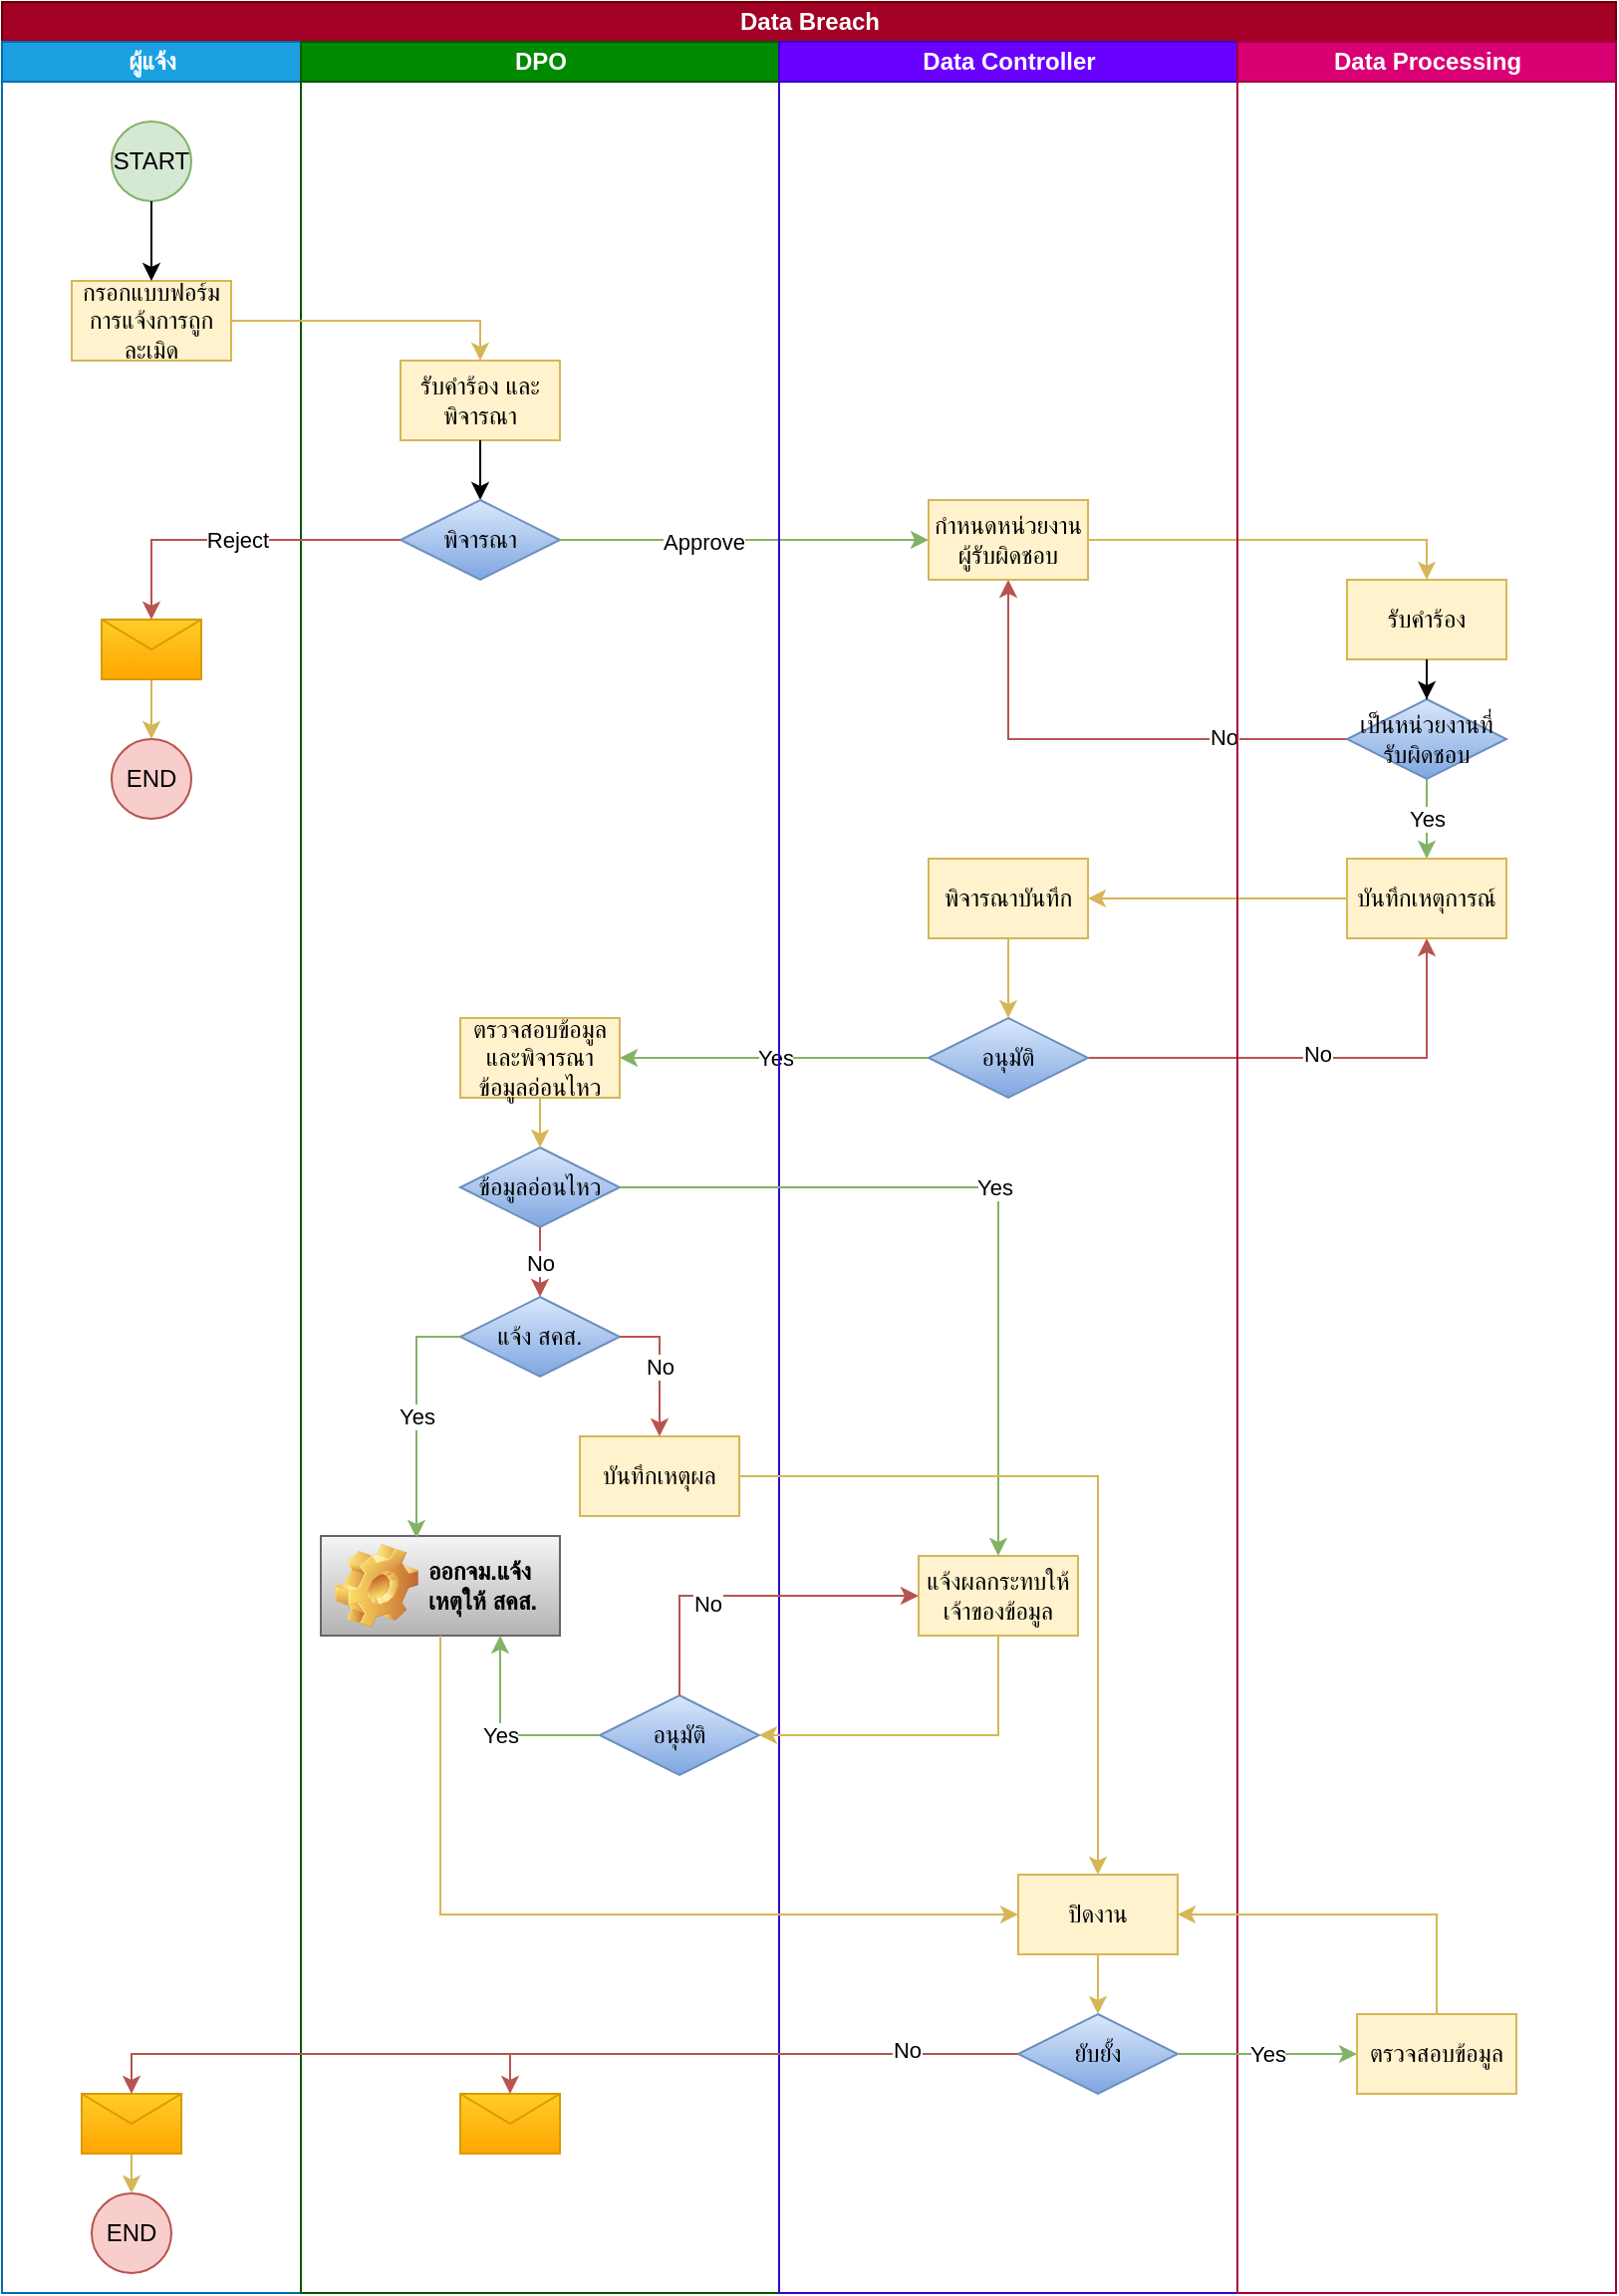 <mxfile version="21.0.6" type="github">
  <diagram name="Page-1" id="PDgh5A9OTUAicHQzBRFY">
    <mxGraphModel dx="1114" dy="584" grid="1" gridSize="10" guides="1" tooltips="1" connect="1" arrows="1" fold="1" page="1" pageScale="1" pageWidth="827" pageHeight="1169" math="0" shadow="0">
      <root>
        <mxCell id="0" />
        <mxCell id="1" parent="0" />
        <mxCell id="7XObOdcH8YXmiFsAvzGK-42" value="END" style="ellipse;whiteSpace=wrap;html=1;aspect=fixed;fillColor=#f8cecc;strokeColor=#b85450;" vertex="1" parent="1">
          <mxGeometry x="55" y="1110" width="40" height="40" as="geometry" />
        </mxCell>
        <mxCell id="7XObOdcH8YXmiFsAvzGK-70" style="edgeStyle=orthogonalEdgeStyle;rounded=0;orthogonalLoop=1;jettySize=auto;html=1;exitX=0.5;exitY=1;exitDx=0;exitDy=0;entryX=0.5;entryY=0;entryDx=0;entryDy=0;fillColor=#fff2cc;gradientColor=#ffd966;strokeColor=#d6b656;" edge="1" parent="1" source="7XObOdcH8YXmiFsAvzGK-63" target="7XObOdcH8YXmiFsAvzGK-42">
          <mxGeometry relative="1" as="geometry" />
        </mxCell>
        <mxCell id="7XObOdcH8YXmiFsAvzGK-71" value="Data Breach" style="swimlane;childLayout=stackLayout;resizeParent=1;resizeParentMax=0;startSize=20;html=1;fillColor=#a20025;fontColor=#ffffff;strokeColor=#6F0000;" vertex="1" parent="1">
          <mxGeometry x="10" y="10" width="810" height="1150" as="geometry" />
        </mxCell>
        <mxCell id="7XObOdcH8YXmiFsAvzGK-72" value="ผู้แจ้ง" style="swimlane;startSize=20;html=1;fillColor=#1ba1e2;strokeColor=#006EAF;fontColor=#ffffff;" vertex="1" parent="7XObOdcH8YXmiFsAvzGK-71">
          <mxGeometry y="20" width="150" height="1130" as="geometry" />
        </mxCell>
        <mxCell id="7XObOdcH8YXmiFsAvzGK-1" value="START" style="ellipse;whiteSpace=wrap;html=1;aspect=fixed;fillColor=#d5e8d4;strokeColor=#82b366;" vertex="1" parent="7XObOdcH8YXmiFsAvzGK-72">
          <mxGeometry x="55" y="40" width="40" height="40" as="geometry" />
        </mxCell>
        <mxCell id="7XObOdcH8YXmiFsAvzGK-2" value="กรอกแบบฟอร์มการแจ้งการถูกละเมิด" style="rounded=0;whiteSpace=wrap;html=1;fillColor=#fff2cc;strokeColor=#d6b656;" vertex="1" parent="7XObOdcH8YXmiFsAvzGK-72">
          <mxGeometry x="35" y="120" width="80" height="40" as="geometry" />
        </mxCell>
        <mxCell id="BdaOj8svtUJIjV7XR6Y5-9" value="END" style="ellipse;whiteSpace=wrap;html=1;aspect=fixed;fillColor=#f8cecc;strokeColor=#b85450;" vertex="1" parent="7XObOdcH8YXmiFsAvzGK-72">
          <mxGeometry x="55" y="350" width="40" height="40" as="geometry" />
        </mxCell>
        <mxCell id="7XObOdcH8YXmiFsAvzGK-18" value="" style="edgeStyle=orthogonalEdgeStyle;rounded=0;orthogonalLoop=1;jettySize=auto;html=1;" edge="1" parent="7XObOdcH8YXmiFsAvzGK-72" source="7XObOdcH8YXmiFsAvzGK-1" target="7XObOdcH8YXmiFsAvzGK-2">
          <mxGeometry relative="1" as="geometry" />
        </mxCell>
        <mxCell id="7XObOdcH8YXmiFsAvzGK-22" value="" style="edgeStyle=orthogonalEdgeStyle;rounded=0;orthogonalLoop=1;jettySize=auto;html=1;exitX=0.5;exitY=1;exitDx=0;exitDy=0;fillColor=#fff2cc;gradientColor=#ffd966;strokeColor=#d6b656;" edge="1" parent="7XObOdcH8YXmiFsAvzGK-72" source="WsV3j_CdgapdO6vlQPJ0-3" target="BdaOj8svtUJIjV7XR6Y5-9">
          <mxGeometry relative="1" as="geometry">
            <mxPoint x="75" y="320" as="sourcePoint" />
          </mxGeometry>
        </mxCell>
        <mxCell id="7XObOdcH8YXmiFsAvzGK-63" value="" style="shape=message;html=1;html=1;outlineConnect=0;labelPosition=center;verticalLabelPosition=bottom;align=center;verticalAlign=top;fillColor=#ffcd28;gradientColor=#ffa500;strokeColor=#d79b00;" vertex="1" parent="7XObOdcH8YXmiFsAvzGK-72">
          <mxGeometry x="40" y="1030" width="50" height="30" as="geometry" />
        </mxCell>
        <mxCell id="WsV3j_CdgapdO6vlQPJ0-3" value="" style="shape=message;html=1;html=1;outlineConnect=0;labelPosition=center;verticalLabelPosition=bottom;align=center;verticalAlign=top;fillColor=#ffcd28;gradientColor=#ffa500;strokeColor=#d79b00;" vertex="1" parent="7XObOdcH8YXmiFsAvzGK-72">
          <mxGeometry x="50" y="290" width="50" height="30" as="geometry" />
        </mxCell>
        <mxCell id="7XObOdcH8YXmiFsAvzGK-73" value="DPO" style="swimlane;startSize=20;html=1;direction=east;fillColor=#008a00;strokeColor=#005700;fontColor=#ffffff;" vertex="1" parent="7XObOdcH8YXmiFsAvzGK-71">
          <mxGeometry x="150" y="20" width="240" height="1130" as="geometry" />
        </mxCell>
        <mxCell id="7XObOdcH8YXmiFsAvzGK-9" value="รับคำร้อง และพิจารณา" style="rounded=0;whiteSpace=wrap;html=1;fillColor=#fff2cc;strokeColor=#d6b656;" vertex="1" parent="7XObOdcH8YXmiFsAvzGK-73">
          <mxGeometry x="50" y="160" width="80" height="40" as="geometry" />
        </mxCell>
        <mxCell id="7XObOdcH8YXmiFsAvzGK-20" value="" style="edgeStyle=orthogonalEdgeStyle;rounded=0;orthogonalLoop=1;jettySize=auto;html=1;" edge="1" parent="7XObOdcH8YXmiFsAvzGK-73" source="7XObOdcH8YXmiFsAvzGK-9" target="BdaOj8svtUJIjV7XR6Y5-7">
          <mxGeometry relative="1" as="geometry" />
        </mxCell>
        <mxCell id="BdaOj8svtUJIjV7XR6Y5-7" value="พิจารณา" style="rhombus;whiteSpace=wrap;html=1;fillColor=#dae8fc;gradientColor=#7ea6e0;strokeColor=#6c8ebf;" vertex="1" parent="7XObOdcH8YXmiFsAvzGK-73">
          <mxGeometry x="50" y="230" width="80" height="40" as="geometry" />
        </mxCell>
        <mxCell id="7XObOdcH8YXmiFsAvzGK-14" value="ตรวจสอบข้อมูล และพิจารณาข้อมูลอ่อนไหว" style="rounded=0;whiteSpace=wrap;html=1;fillColor=#fff2cc;strokeColor=#d6b656;" vertex="1" parent="7XObOdcH8YXmiFsAvzGK-73">
          <mxGeometry x="80" y="490" width="80" height="40" as="geometry" />
        </mxCell>
        <mxCell id="BdaOj8svtUJIjV7XR6Y5-17" value="ข้อมูลอ่อนไหว" style="rhombus;whiteSpace=wrap;html=1;fillColor=#dae8fc;gradientColor=#7ea6e0;strokeColor=#6c8ebf;" vertex="1" parent="7XObOdcH8YXmiFsAvzGK-73">
          <mxGeometry x="80" y="555" width="80" height="40" as="geometry" />
        </mxCell>
        <mxCell id="7XObOdcH8YXmiFsAvzGK-32" style="edgeStyle=orthogonalEdgeStyle;rounded=0;orthogonalLoop=1;jettySize=auto;html=1;exitX=0.5;exitY=1;exitDx=0;exitDy=0;entryX=0.5;entryY=0;entryDx=0;entryDy=0;fillColor=#fff2cc;strokeColor=#d6b656;" edge="1" parent="7XObOdcH8YXmiFsAvzGK-73" source="7XObOdcH8YXmiFsAvzGK-14" target="BdaOj8svtUJIjV7XR6Y5-17">
          <mxGeometry relative="1" as="geometry" />
        </mxCell>
        <mxCell id="BdaOj8svtUJIjV7XR6Y5-19" value="แจ้ง สคส." style="rhombus;whiteSpace=wrap;html=1;fillColor=#dae8fc;gradientColor=#7ea6e0;strokeColor=#6c8ebf;" vertex="1" parent="7XObOdcH8YXmiFsAvzGK-73">
          <mxGeometry x="80" y="630" width="80" height="40" as="geometry" />
        </mxCell>
        <mxCell id="7XObOdcH8YXmiFsAvzGK-39" value="บันทึกเหตุผล" style="rounded=0;whiteSpace=wrap;html=1;fillColor=#fff2cc;strokeColor=#d6b656;" vertex="1" parent="7XObOdcH8YXmiFsAvzGK-73">
          <mxGeometry x="140" y="700" width="80" height="40" as="geometry" />
        </mxCell>
        <mxCell id="7XObOdcH8YXmiFsAvzGK-43" value="No" style="edgeStyle=orthogonalEdgeStyle;rounded=0;orthogonalLoop=1;jettySize=auto;html=1;exitX=1;exitY=0.5;exitDx=0;exitDy=0;entryX=0.5;entryY=0;entryDx=0;entryDy=0;fillColor=#f8cecc;gradientColor=#ea6b66;strokeColor=#b85450;" edge="1" parent="7XObOdcH8YXmiFsAvzGK-73" source="BdaOj8svtUJIjV7XR6Y5-19" target="7XObOdcH8YXmiFsAvzGK-39">
          <mxGeometry relative="1" as="geometry" />
        </mxCell>
        <mxCell id="7XObOdcH8YXmiFsAvzGK-45" value="ออกจม.แจ้งเหตุให้ สคส." style="label;whiteSpace=wrap;html=1;image=img/clipart/Gear_128x128.png;arcSize=0;fillColor=#f5f5f5;gradientColor=#b3b3b3;strokeColor=#666666;" vertex="1" parent="7XObOdcH8YXmiFsAvzGK-73">
          <mxGeometry x="10" y="750" width="120" height="50" as="geometry" />
        </mxCell>
        <mxCell id="7XObOdcH8YXmiFsAvzGK-53" value="Yes" style="edgeStyle=orthogonalEdgeStyle;rounded=0;orthogonalLoop=1;jettySize=auto;html=1;exitX=0;exitY=0.5;exitDx=0;exitDy=0;entryX=0.4;entryY=0.02;entryDx=0;entryDy=0;entryPerimeter=0;fillColor=#d5e8d4;gradientColor=#97d077;strokeColor=#82b366;" edge="1" parent="7XObOdcH8YXmiFsAvzGK-73" source="BdaOj8svtUJIjV7XR6Y5-19" target="7XObOdcH8YXmiFsAvzGK-45">
          <mxGeometry relative="1" as="geometry">
            <mxPoint x="-70" y="780" as="targetPoint" />
          </mxGeometry>
        </mxCell>
        <mxCell id="7XObOdcH8YXmiFsAvzGK-33" value="No" style="edgeStyle=orthogonalEdgeStyle;rounded=0;orthogonalLoop=1;jettySize=auto;html=1;entryX=0.5;entryY=0;entryDx=0;entryDy=0;exitX=0.5;exitY=1;exitDx=0;exitDy=0;fillColor=#f8cecc;gradientColor=#ea6b66;strokeColor=#b85450;" edge="1" parent="7XObOdcH8YXmiFsAvzGK-73" source="BdaOj8svtUJIjV7XR6Y5-17" target="BdaOj8svtUJIjV7XR6Y5-19">
          <mxGeometry relative="1" as="geometry">
            <mxPoint x="130" y="590" as="sourcePoint" />
          </mxGeometry>
        </mxCell>
        <mxCell id="7XObOdcH8YXmiFsAvzGK-54" value="อนุมัติ" style="rhombus;whiteSpace=wrap;html=1;fillColor=#dae8fc;gradientColor=#7ea6e0;strokeColor=#6c8ebf;" vertex="1" parent="7XObOdcH8YXmiFsAvzGK-73">
          <mxGeometry x="150" y="830" width="80" height="40" as="geometry" />
        </mxCell>
        <mxCell id="7XObOdcH8YXmiFsAvzGK-58" value="Yes" style="edgeStyle=orthogonalEdgeStyle;rounded=0;orthogonalLoop=1;jettySize=auto;html=1;exitX=0;exitY=0.5;exitDx=0;exitDy=0;entryX=0.75;entryY=1;entryDx=0;entryDy=0;fillColor=#d5e8d4;gradientColor=#97d077;strokeColor=#82b366;" edge="1" parent="7XObOdcH8YXmiFsAvzGK-73" source="7XObOdcH8YXmiFsAvzGK-54" target="7XObOdcH8YXmiFsAvzGK-45">
          <mxGeometry relative="1" as="geometry" />
        </mxCell>
        <mxCell id="7XObOdcH8YXmiFsAvzGK-64" value="" style="shape=message;html=1;html=1;outlineConnect=0;labelPosition=center;verticalLabelPosition=bottom;align=center;verticalAlign=top;fillColor=#ffcd28;gradientColor=#ffa500;strokeColor=#d79b00;" vertex="1" parent="7XObOdcH8YXmiFsAvzGK-73">
          <mxGeometry x="80" y="1030" width="50" height="30" as="geometry" />
        </mxCell>
        <mxCell id="7XObOdcH8YXmiFsAvzGK-21" value="Reject" style="edgeStyle=orthogonalEdgeStyle;rounded=0;orthogonalLoop=1;jettySize=auto;html=1;exitX=0;exitY=0.5;exitDx=0;exitDy=0;entryX=0.5;entryY=0;entryDx=0;entryDy=0;fillColor=#f8cecc;strokeColor=#b85450;gradientColor=#ea6b66;" edge="1" parent="7XObOdcH8YXmiFsAvzGK-71" source="BdaOj8svtUJIjV7XR6Y5-7" target="WsV3j_CdgapdO6vlQPJ0-3">
          <mxGeometry relative="1" as="geometry">
            <mxPoint x="40" y="250" as="targetPoint" />
            <Array as="points">
              <mxPoint x="75" y="270" />
            </Array>
          </mxGeometry>
        </mxCell>
        <mxCell id="7XObOdcH8YXmiFsAvzGK-23" style="edgeStyle=orthogonalEdgeStyle;rounded=0;orthogonalLoop=1;jettySize=auto;html=1;exitX=1;exitY=0.5;exitDx=0;exitDy=0;entryX=1;entryY=0.5;entryDx=0;entryDy=0;fillColor=#d5e8d4;strokeColor=#82b366;gradientColor=#97d077;" edge="1" parent="7XObOdcH8YXmiFsAvzGK-71" source="BdaOj8svtUJIjV7XR6Y5-7" target="7XObOdcH8YXmiFsAvzGK-11">
          <mxGeometry relative="1" as="geometry" />
        </mxCell>
        <mxCell id="7XObOdcH8YXmiFsAvzGK-48" value="Approve" style="edgeLabel;html=1;align=center;verticalAlign=middle;resizable=0;points=[];" vertex="1" connectable="0" parent="7XObOdcH8YXmiFsAvzGK-23">
          <mxGeometry x="-0.22" y="-1" relative="1" as="geometry">
            <mxPoint as="offset" />
          </mxGeometry>
        </mxCell>
        <mxCell id="7XObOdcH8YXmiFsAvzGK-24" style="edgeStyle=orthogonalEdgeStyle;rounded=0;orthogonalLoop=1;jettySize=auto;html=1;exitX=0;exitY=0.5;exitDx=0;exitDy=0;entryX=0.5;entryY=0;entryDx=0;entryDy=0;fillColor=#fff2cc;strokeColor=#d6b656;" edge="1" parent="7XObOdcH8YXmiFsAvzGK-71" source="7XObOdcH8YXmiFsAvzGK-11" target="7XObOdcH8YXmiFsAvzGK-12">
          <mxGeometry relative="1" as="geometry" />
        </mxCell>
        <mxCell id="7XObOdcH8YXmiFsAvzGK-27" style="edgeStyle=orthogonalEdgeStyle;rounded=0;orthogonalLoop=1;jettySize=auto;html=1;exitX=0;exitY=0.5;exitDx=0;exitDy=0;entryX=0.5;entryY=0;entryDx=0;entryDy=0;fillColor=#f8cecc;strokeColor=#b85450;gradientColor=#ea6b66;" edge="1" parent="7XObOdcH8YXmiFsAvzGK-71" source="BdaOj8svtUJIjV7XR6Y5-12" target="7XObOdcH8YXmiFsAvzGK-11">
          <mxGeometry relative="1" as="geometry" />
        </mxCell>
        <mxCell id="7XObOdcH8YXmiFsAvzGK-49" value="No" style="edgeLabel;html=1;align=center;verticalAlign=middle;resizable=0;points=[];" vertex="1" connectable="0" parent="7XObOdcH8YXmiFsAvzGK-27">
          <mxGeometry x="-0.506" y="-1" relative="1" as="geometry">
            <mxPoint as="offset" />
          </mxGeometry>
        </mxCell>
        <mxCell id="7XObOdcH8YXmiFsAvzGK-30" style="edgeStyle=orthogonalEdgeStyle;rounded=0;orthogonalLoop=1;jettySize=auto;html=1;exitX=0;exitY=0.5;exitDx=0;exitDy=0;entryX=1;entryY=0.5;entryDx=0;entryDy=0;fillColor=#fff2cc;strokeColor=#d6b656;" edge="1" parent="7XObOdcH8YXmiFsAvzGK-71" source="7XObOdcH8YXmiFsAvzGK-15" target="7XObOdcH8YXmiFsAvzGK-13">
          <mxGeometry relative="1" as="geometry" />
        </mxCell>
        <mxCell id="7XObOdcH8YXmiFsAvzGK-35" style="edgeStyle=orthogonalEdgeStyle;rounded=0;orthogonalLoop=1;jettySize=auto;html=1;exitX=1;exitY=0.5;exitDx=0;exitDy=0;entryX=0.5;entryY=1;entryDx=0;entryDy=0;fillColor=#f8cecc;gradientColor=#ea6b66;strokeColor=#b85450;" edge="1" parent="7XObOdcH8YXmiFsAvzGK-71" source="BdaOj8svtUJIjV7XR6Y5-14" target="7XObOdcH8YXmiFsAvzGK-15">
          <mxGeometry relative="1" as="geometry" />
        </mxCell>
        <mxCell id="7XObOdcH8YXmiFsAvzGK-50" value="No" style="edgeLabel;html=1;align=center;verticalAlign=middle;resizable=0;points=[];" vertex="1" connectable="0" parent="7XObOdcH8YXmiFsAvzGK-35">
          <mxGeometry x="-0.006" y="2" relative="1" as="geometry">
            <mxPoint as="offset" />
          </mxGeometry>
        </mxCell>
        <mxCell id="7XObOdcH8YXmiFsAvzGK-31" value="Yes" style="edgeStyle=orthogonalEdgeStyle;rounded=0;orthogonalLoop=1;jettySize=auto;html=1;exitX=0;exitY=0.5;exitDx=0;exitDy=0;entryX=1;entryY=0.5;entryDx=0;entryDy=0;fillColor=#d5e8d4;gradientColor=#97d077;strokeColor=#82b366;" edge="1" parent="7XObOdcH8YXmiFsAvzGK-71" source="BdaOj8svtUJIjV7XR6Y5-14" target="7XObOdcH8YXmiFsAvzGK-14">
          <mxGeometry relative="1" as="geometry" />
        </mxCell>
        <mxCell id="7XObOdcH8YXmiFsAvzGK-19" style="edgeStyle=orthogonalEdgeStyle;rounded=0;orthogonalLoop=1;jettySize=auto;html=1;exitX=1;exitY=0.5;exitDx=0;exitDy=0;entryX=0.5;entryY=0;entryDx=0;entryDy=0;fillColor=#fff2cc;strokeColor=#d6b656;" edge="1" parent="7XObOdcH8YXmiFsAvzGK-71" source="7XObOdcH8YXmiFsAvzGK-2" target="7XObOdcH8YXmiFsAvzGK-9">
          <mxGeometry relative="1" as="geometry" />
        </mxCell>
        <mxCell id="7XObOdcH8YXmiFsAvzGK-75" value="Data Controller" style="swimlane;startSize=20;html=1;fillColor=#6a00ff;fontColor=#ffffff;strokeColor=#3700CC;" vertex="1" parent="7XObOdcH8YXmiFsAvzGK-71">
          <mxGeometry x="390" y="20" width="230" height="1130" as="geometry" />
        </mxCell>
        <mxCell id="7XObOdcH8YXmiFsAvzGK-11" value="กำหนดหน่วยงานผู้รับผิดชอบ" style="rounded=0;whiteSpace=wrap;html=1;direction=west;fillColor=#fff2cc;strokeColor=#d6b656;" vertex="1" parent="7XObOdcH8YXmiFsAvzGK-75">
          <mxGeometry x="75" y="230" width="80" height="40" as="geometry" />
        </mxCell>
        <mxCell id="7XObOdcH8YXmiFsAvzGK-13" value="พิจารณาบันทึก" style="rounded=0;whiteSpace=wrap;html=1;fillColor=#fff2cc;strokeColor=#d6b656;" vertex="1" parent="7XObOdcH8YXmiFsAvzGK-75">
          <mxGeometry x="75" y="410" width="80" height="40" as="geometry" />
        </mxCell>
        <mxCell id="BdaOj8svtUJIjV7XR6Y5-14" value="อนุมัติ" style="rhombus;whiteSpace=wrap;html=1;fillColor=#dae8fc;gradientColor=#7ea6e0;strokeColor=#6c8ebf;" vertex="1" parent="7XObOdcH8YXmiFsAvzGK-75">
          <mxGeometry x="75" y="490" width="80" height="40" as="geometry" />
        </mxCell>
        <mxCell id="7XObOdcH8YXmiFsAvzGK-34" style="edgeStyle=orthogonalEdgeStyle;rounded=0;orthogonalLoop=1;jettySize=auto;html=1;exitX=0.5;exitY=1;exitDx=0;exitDy=0;entryX=0.5;entryY=0;entryDx=0;entryDy=0;fillColor=#fff2cc;strokeColor=#d6b656;" edge="1" parent="7XObOdcH8YXmiFsAvzGK-75" source="7XObOdcH8YXmiFsAvzGK-13" target="BdaOj8svtUJIjV7XR6Y5-14">
          <mxGeometry relative="1" as="geometry" />
        </mxCell>
        <mxCell id="7XObOdcH8YXmiFsAvzGK-37" value="แจ้งผลกระทบให้เจ้าของข้อมูล" style="rounded=0;whiteSpace=wrap;html=1;fillColor=#fff2cc;strokeColor=#d6b656;" vertex="1" parent="7XObOdcH8YXmiFsAvzGK-75">
          <mxGeometry x="70" y="760" width="80" height="40" as="geometry" />
        </mxCell>
        <mxCell id="7XObOdcH8YXmiFsAvzGK-41" value="ปิดงาน" style="rounded=0;whiteSpace=wrap;html=1;fillColor=#fff2cc;strokeColor=#d6b656;" vertex="1" parent="7XObOdcH8YXmiFsAvzGK-75">
          <mxGeometry x="120" y="920" width="80" height="40" as="geometry" />
        </mxCell>
        <mxCell id="7XObOdcH8YXmiFsAvzGK-61" value="ยับยั้ง" style="rhombus;whiteSpace=wrap;html=1;fillColor=#dae8fc;gradientColor=#7ea6e0;strokeColor=#6c8ebf;" vertex="1" parent="7XObOdcH8YXmiFsAvzGK-75">
          <mxGeometry x="120" y="990" width="80" height="40" as="geometry" />
        </mxCell>
        <mxCell id="7XObOdcH8YXmiFsAvzGK-62" style="edgeStyle=orthogonalEdgeStyle;rounded=0;orthogonalLoop=1;jettySize=auto;html=1;exitX=0.5;exitY=1;exitDx=0;exitDy=0;entryX=0.5;entryY=0;entryDx=0;entryDy=0;fillColor=#fff2cc;strokeColor=#d6b656;" edge="1" parent="7XObOdcH8YXmiFsAvzGK-75" source="7XObOdcH8YXmiFsAvzGK-41" target="7XObOdcH8YXmiFsAvzGK-61">
          <mxGeometry relative="1" as="geometry" />
        </mxCell>
        <mxCell id="7XObOdcH8YXmiFsAvzGK-38" value="Yes" style="edgeStyle=orthogonalEdgeStyle;rounded=0;orthogonalLoop=1;jettySize=auto;html=1;exitX=1;exitY=0.5;exitDx=0;exitDy=0;entryX=0.5;entryY=0;entryDx=0;entryDy=0;fillColor=#d5e8d4;gradientColor=#97d077;strokeColor=#82b366;" edge="1" parent="7XObOdcH8YXmiFsAvzGK-71" source="BdaOj8svtUJIjV7XR6Y5-17" target="7XObOdcH8YXmiFsAvzGK-37">
          <mxGeometry relative="1" as="geometry" />
        </mxCell>
        <mxCell id="7XObOdcH8YXmiFsAvzGK-57" style="edgeStyle=orthogonalEdgeStyle;rounded=0;orthogonalLoop=1;jettySize=auto;html=1;exitX=0.5;exitY=1;exitDx=0;exitDy=0;entryX=1;entryY=0.5;entryDx=0;entryDy=0;fillColor=#fff2cc;strokeColor=#d6b656;" edge="1" parent="7XObOdcH8YXmiFsAvzGK-71" source="7XObOdcH8YXmiFsAvzGK-37" target="7XObOdcH8YXmiFsAvzGK-54">
          <mxGeometry relative="1" as="geometry" />
        </mxCell>
        <mxCell id="7XObOdcH8YXmiFsAvzGK-59" style="edgeStyle=orthogonalEdgeStyle;rounded=0;orthogonalLoop=1;jettySize=auto;html=1;exitX=0.5;exitY=0;exitDx=0;exitDy=0;entryX=0;entryY=0.5;entryDx=0;entryDy=0;fillColor=#f8cecc;gradientColor=#ea6b66;strokeColor=#b85450;" edge="1" parent="7XObOdcH8YXmiFsAvzGK-71" source="7XObOdcH8YXmiFsAvzGK-54" target="7XObOdcH8YXmiFsAvzGK-37">
          <mxGeometry relative="1" as="geometry" />
        </mxCell>
        <mxCell id="WsV3j_CdgapdO6vlQPJ0-1" value="No" style="edgeLabel;html=1;align=center;verticalAlign=middle;resizable=0;points=[];" vertex="1" connectable="0" parent="7XObOdcH8YXmiFsAvzGK-59">
          <mxGeometry x="-0.247" y="-4" relative="1" as="geometry">
            <mxPoint as="offset" />
          </mxGeometry>
        </mxCell>
        <mxCell id="7XObOdcH8YXmiFsAvzGK-74" value="Data Processing" style="swimlane;startSize=20;html=1;fillColor=#d80073;fontColor=#ffffff;strokeColor=#A50040;" vertex="1" parent="7XObOdcH8YXmiFsAvzGK-71">
          <mxGeometry x="620" y="20" width="190" height="1130" as="geometry" />
        </mxCell>
        <mxCell id="7XObOdcH8YXmiFsAvzGK-15" value="บันทึกเหตุการณ์" style="rounded=0;whiteSpace=wrap;html=1;fillColor=#fff2cc;strokeColor=#d6b656;" vertex="1" parent="7XObOdcH8YXmiFsAvzGK-74">
          <mxGeometry x="55" y="410" width="80" height="40" as="geometry" />
        </mxCell>
        <mxCell id="7XObOdcH8YXmiFsAvzGK-12" value="รับคำร้อง" style="rounded=0;whiteSpace=wrap;html=1;fillColor=#fff2cc;strokeColor=#d6b656;" vertex="1" parent="7XObOdcH8YXmiFsAvzGK-74">
          <mxGeometry x="55" y="270" width="80" height="40" as="geometry" />
        </mxCell>
        <mxCell id="BdaOj8svtUJIjV7XR6Y5-12" value="เป็นหน่วยงานที่รับผิดชอบ" style="rhombus;whiteSpace=wrap;html=1;fillColor=#dae8fc;gradientColor=#7ea6e0;strokeColor=#6c8ebf;" vertex="1" parent="7XObOdcH8YXmiFsAvzGK-74">
          <mxGeometry x="55" y="330" width="80" height="40" as="geometry" />
        </mxCell>
        <mxCell id="7XObOdcH8YXmiFsAvzGK-25" value="" style="edgeStyle=orthogonalEdgeStyle;rounded=0;orthogonalLoop=1;jettySize=auto;html=1;" edge="1" parent="7XObOdcH8YXmiFsAvzGK-74" source="7XObOdcH8YXmiFsAvzGK-12" target="BdaOj8svtUJIjV7XR6Y5-12">
          <mxGeometry relative="1" as="geometry" />
        </mxCell>
        <mxCell id="7XObOdcH8YXmiFsAvzGK-29" value="Yes" style="edgeStyle=orthogonalEdgeStyle;rounded=0;orthogonalLoop=1;jettySize=auto;html=1;exitX=0.5;exitY=1;exitDx=0;exitDy=0;entryX=0.5;entryY=0;entryDx=0;entryDy=0;fillColor=#d5e8d4;strokeColor=#82b366;gradientColor=#97d077;" edge="1" parent="7XObOdcH8YXmiFsAvzGK-74" source="BdaOj8svtUJIjV7XR6Y5-12" target="7XObOdcH8YXmiFsAvzGK-15">
          <mxGeometry relative="1" as="geometry" />
        </mxCell>
        <mxCell id="7XObOdcH8YXmiFsAvzGK-65" value="ตรวจสอบข้อมูล" style="rounded=0;whiteSpace=wrap;html=1;fillColor=#fff2cc;strokeColor=#d6b656;" vertex="1" parent="7XObOdcH8YXmiFsAvzGK-74">
          <mxGeometry x="60" y="990" width="80" height="40" as="geometry" />
        </mxCell>
        <mxCell id="7XObOdcH8YXmiFsAvzGK-44" style="edgeStyle=orthogonalEdgeStyle;rounded=0;orthogonalLoop=1;jettySize=auto;html=1;exitX=1;exitY=0.5;exitDx=0;exitDy=0;entryX=0.5;entryY=0;entryDx=0;entryDy=0;fillColor=#fff2cc;strokeColor=#d6b656;" edge="1" parent="7XObOdcH8YXmiFsAvzGK-71" source="7XObOdcH8YXmiFsAvzGK-39" target="7XObOdcH8YXmiFsAvzGK-41">
          <mxGeometry relative="1" as="geometry" />
        </mxCell>
        <mxCell id="7XObOdcH8YXmiFsAvzGK-60" style="edgeStyle=orthogonalEdgeStyle;rounded=0;orthogonalLoop=1;jettySize=auto;html=1;exitX=0.5;exitY=1;exitDx=0;exitDy=0;entryX=0;entryY=0.5;entryDx=0;entryDy=0;fillColor=#fff2cc;strokeColor=#d6b656;" edge="1" parent="7XObOdcH8YXmiFsAvzGK-71" source="7XObOdcH8YXmiFsAvzGK-45" target="7XObOdcH8YXmiFsAvzGK-41">
          <mxGeometry relative="1" as="geometry" />
        </mxCell>
        <mxCell id="7XObOdcH8YXmiFsAvzGK-66" style="edgeStyle=orthogonalEdgeStyle;rounded=0;orthogonalLoop=1;jettySize=auto;html=1;exitX=0.5;exitY=0;exitDx=0;exitDy=0;entryX=1;entryY=0.5;entryDx=0;entryDy=0;fillColor=#fff2cc;strokeColor=#d6b656;" edge="1" parent="7XObOdcH8YXmiFsAvzGK-71" source="7XObOdcH8YXmiFsAvzGK-65" target="7XObOdcH8YXmiFsAvzGK-41">
          <mxGeometry relative="1" as="geometry" />
        </mxCell>
        <mxCell id="7XObOdcH8YXmiFsAvzGK-67" value="Yes" style="edgeStyle=orthogonalEdgeStyle;rounded=0;orthogonalLoop=1;jettySize=auto;html=1;exitX=1;exitY=0.5;exitDx=0;exitDy=0;entryX=0;entryY=0.5;entryDx=0;entryDy=0;fillColor=#d5e8d4;gradientColor=#97d077;strokeColor=#82b366;" edge="1" parent="7XObOdcH8YXmiFsAvzGK-71" source="7XObOdcH8YXmiFsAvzGK-61" target="7XObOdcH8YXmiFsAvzGK-65">
          <mxGeometry relative="1" as="geometry" />
        </mxCell>
        <mxCell id="7XObOdcH8YXmiFsAvzGK-68" style="edgeStyle=orthogonalEdgeStyle;rounded=0;orthogonalLoop=1;jettySize=auto;html=1;exitX=0;exitY=0.5;exitDx=0;exitDy=0;entryX=0.5;entryY=0;entryDx=0;entryDy=0;fillColor=#f8cecc;gradientColor=#ea6b66;strokeColor=#b85450;" edge="1" parent="7XObOdcH8YXmiFsAvzGK-71" source="7XObOdcH8YXmiFsAvzGK-61" target="7XObOdcH8YXmiFsAvzGK-64">
          <mxGeometry relative="1" as="geometry" />
        </mxCell>
        <mxCell id="7XObOdcH8YXmiFsAvzGK-69" style="edgeStyle=orthogonalEdgeStyle;rounded=0;orthogonalLoop=1;jettySize=auto;html=1;exitX=0;exitY=0.5;exitDx=0;exitDy=0;entryX=0.5;entryY=0;entryDx=0;entryDy=0;fillColor=#f8cecc;gradientColor=#ea6b66;strokeColor=#b85450;" edge="1" parent="7XObOdcH8YXmiFsAvzGK-71" source="7XObOdcH8YXmiFsAvzGK-61" target="7XObOdcH8YXmiFsAvzGK-63">
          <mxGeometry relative="1" as="geometry" />
        </mxCell>
        <mxCell id="WsV3j_CdgapdO6vlQPJ0-2" value="No" style="edgeLabel;html=1;align=center;verticalAlign=middle;resizable=0;points=[];" vertex="1" connectable="0" parent="7XObOdcH8YXmiFsAvzGK-69">
          <mxGeometry x="-0.758" y="-2" relative="1" as="geometry">
            <mxPoint as="offset" />
          </mxGeometry>
        </mxCell>
      </root>
    </mxGraphModel>
  </diagram>
</mxfile>
